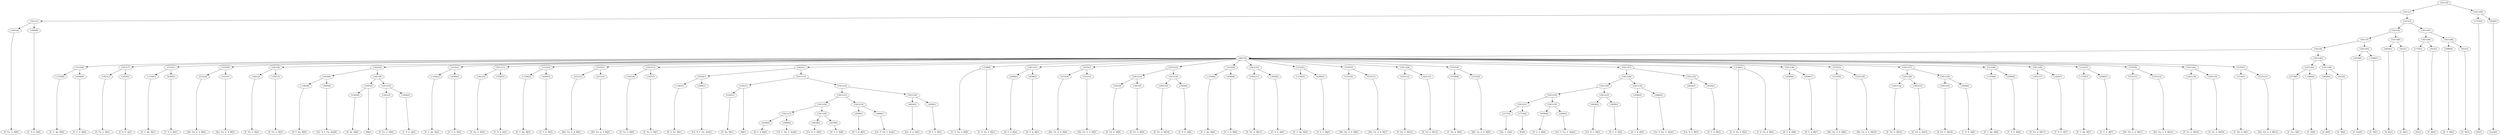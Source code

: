 digraph sample{
"L1821(0)"->"[E  Fis  G  B](0)"
"L1820(0)"->"[C  D  E  A](0)"
"L5411(2)"->"L1821(0)"
"L5411(2)"->"L1820(0)"
"L-1556(0)"->"[E  G  Ais  B](0)"
"L4360(0)"->"[C  E  G  B](0)"
"L3122(0)"->"L-1556(0)"
"L3122(0)"->"L4360(0)"
"L1821(1)"->"[E  Fis  G  B](1)"
"L1820(1)"->"[C  D  E  A](1)"
"L5411(7)"->"L1821(1)"
"L5411(7)"->"L1820(1)"
"L-1556(1)"->"[E  G  Ais  B](1)"
"L4360(1)"->"[C  E  G  B](1)"
"L3122(1)"->"L-1556(1)"
"L3122(1)"->"L4360(1)"
"L5331(0)"->"[Dis  Fis  G  A  B](0)"
"L5331(1)"->"[Dis  Fis  G  A  B](1)"
"L5355(0)"->"L5331(0)"
"L5355(0)"->"L5331(1)"
"L1821(2)"->"[E  Fis  G  B](2)"
"L1821(3)"->"[E  Fis  G  B](3)"
"L5411(8)"->"L1821(2)"
"L5411(8)"->"L1821(3)"
"L-1483(0)"->"[D  E  Fis  B](0)"
"L5045(0)"->"[Cis  D  E  Fis  Ais](0)"
"L5418(0)"->"L-1483(0)"
"L5418(0)"->"L5045(0)"
"L5345(0)"->"[D  Ais  B](0)"
"L5381(0)"->"L5345(0)"
"L5381(0)"->"[B](0)"
"L1821(4)"->"[E  Fis  G  B](4)"
"L1820(2)"->"[C  D  E  A](2)"
"L5411(10)"->"L1821(4)"
"L5411(10)"->"L1820(2)"
"L5411(9)"->"L5381(0)"
"L5411(9)"->"L5411(10)"
"L5422(0)"->"L5418(0)"
"L5422(0)"->"L5411(9)"
"L-1556(2)"->"[E  G  Ais  B](2)"
"L4360(2)"->"[C  E  G  B](2)"
"L3122(2)"->"L-1556(2)"
"L3122(2)"->"L4360(2)"
"L1821(5)"->"[E  Fis  G  B](5)"
"L1820(3)"->"[C  D  E  A](3)"
"L5411(11)"->"L1821(5)"
"L5411(11)"->"L1820(3)"
"L-1556(3)"->"[E  G  Ais  B](3)"
"L4360(3)"->"[C  E  G  B](3)"
"L3122(3)"->"L-1556(3)"
"L3122(3)"->"L4360(3)"
"L5331(2)"->"[Dis  Fis  G  A  B](2)"
"L5331(3)"->"[Dis  Fis  G  A  B](3)"
"L5355(1)"->"L5331(2)"
"L5355(1)"->"L5331(3)"
"L1821(6)"->"[E  Fis  G  B](6)"
"L1821(7)"->"[E  Fis  G  B](7)"
"L5411(12)"->"L1821(6)"
"L5411(12)"->"L1821(7)"
"L-1483(1)"->"[D  E  Fis  B](1)"
"L5045(1)"->"[Cis  D  E  Fis  Ais](1)"
"L5418(1)"->"L-1483(1)"
"L5418(1)"->"L5045(1)"
"L5345(1)"->"[D  Ais  B](1)"
"L5381(1)"->"L5345(1)"
"L5381(1)"->"[B](1)"
"L4596(0)"->"[D  G  A  B](0)"
"L2469(0)"->"[Cis  E  Fis  G  Ais](0)"
"L5411(17)"->"L4596(0)"
"L5411(17)"->"L2469(0)"
"L4424(0)"->"[Cis  D  G  B](0)"
"L2639(0)"->"[D  E  G  B](0)"
"L5411(18)"->"L4424(0)"
"L5411(18)"->"L2639(0)"
"L5411(16)"->"L5411(17)"
"L5411(16)"->"L5411(18)"
"L4596(1)"->"[D  G  A  B](1)"
"L2469(1)"->"[Cis  E  Fis  G  Ais](1)"
"L5411(19)"->"L4596(1)"
"L5411(19)"->"L2469(1)"
"L5411(15)"->"L5411(16)"
"L5411(15)"->"L5411(19)"
"L4424(1)"->"[Cis  D  G  B](1)"
"L2639(1)"->"[D  E  G  B](1)"
"L5411(20)"->"L4424(1)"
"L5411(20)"->"L2639(1)"
"L5411(14)"->"L5411(15)"
"L5411(14)"->"L5411(20)"
"L5411(13)"->"L5381(1)"
"L5411(13)"->"L5411(14)"
"L5422(1)"->"L5418(1)"
"L5422(1)"->"L5411(13)"
"L3148(0)"->"[C  D  Fis  A  B](0)"
"L3148(0)"->"[C  D  Fis  A  B](1)"
"L4596(2)"->"[D  G  A  B](2)"
"L4596(3)"->"[D  G  A  B](3)"
"L5411(21)"->"L4596(2)"
"L5411(21)"->"L4596(3)"
"L5331(4)"->"[Dis  Fis  G  A  B](4)"
"L5331(5)"->"[Dis  Fis  G  A  B](5)"
"L5355(2)"->"L5331(4)"
"L5355(2)"->"L5331(5)"
"L1821(8)"->"[E  Fis  G  B](8)"
"L1821(9)"->"[E  Fis  G  B](9)"
"L5411(23)"->"L1821(8)"
"L5411(23)"->"L1821(9)"
"L1821(10)"->"[E  Fis  G  B](10)"
"L1820(4)"->"[C  D  E  A](4)"
"L5411(24)"->"L1821(10)"
"L5411(24)"->"L1820(4)"
"L5411(22)"->"L5411(23)"
"L5411(22)"->"L5411(24)"
"L-1556(4)"->"[E  G  Ais  B](4)"
"L4360(4)"->"[C  E  G  B](4)"
"L3122(4)"->"L-1556(4)"
"L3122(4)"->"L4360(4)"
"L1821(11)"->"[E  Fis  G  B](11)"
"L1820(5)"->"[C  D  E  A](5)"
"L5411(25)"->"L1821(11)"
"L5411(25)"->"L1820(5)"
"L-1556(5)"->"[E  G  Ais  B](5)"
"L4360(5)"->"[C  E  G  B](5)"
"L3122(5)"->"L-1556(5)"
"L3122(5)"->"L4360(5)"
"L5331(6)"->"[Dis  Fis  G  A  B](6)"
"L5331(7)"->"[Dis  Fis  G  A  B](7)"
"L5355(3)"->"L5331(6)"
"L5355(3)"->"L5331(7)"
"L1821(12)"->"[E  Fis  G  B](12)"
"L1821(13)"->"[E  Fis  G  B](13)"
"L5411(26)"->"L1821(12)"
"L5411(26)"->"L1821(13)"
"L5330(0)"->"[C  Dis  A  B](0)"
"L5331(8)"->"[Dis  Fis  G  A  B](8)"
"L5355(4)"->"L5330(0)"
"L5355(4)"->"L5331(8)"
"L2137(0)"->"[Dis  E  G](0)"
"L1755(0)"->"[E](0)"
"L5411(31)"->"L2137(0)"
"L5411(31)"->"L1755(0)"
"L4596(4)"->"[D  G  A  B](4)"
"L2469(2)"->"[Cis  E  Fis  G  Ais](2)"
"L5411(32)"->"L4596(4)"
"L5411(32)"->"L2469(2)"
"L5411(30)"->"L5411(31)"
"L5411(30)"->"L5411(32)"
"L4424(2)"->"[Cis  D  G  B](2)"
"L2639(2)"->"[D  E  G  B](2)"
"L5411(33)"->"L4424(2)"
"L5411(33)"->"L2639(2)"
"L5411(29)"->"L5411(30)"
"L5411(29)"->"L5411(33)"
"L4596(5)"->"[D  G  A  B](5)"
"L2469(3)"->"[Cis  E  Fis  G  Ais](3)"
"L5411(34)"->"L4596(5)"
"L5411(34)"->"L2469(3)"
"L5411(28)"->"L5411(29)"
"L5411(28)"->"L5411(34)"
"L4424(3)"->"[Cis  D  G  B](3)"
"L2639(3)"->"[D  E  G  B](3)"
"L5411(35)"->"L4424(3)"
"L5411(35)"->"L2639(3)"
"L5411(27)"->"L5411(28)"
"L5411(27)"->"L5411(35)"
"L3148(1)"->"[C  D  Fis  A  B](2)"
"L3148(1)"->"[C  D  Fis  A  B](3)"
"L4596(6)"->"[D  G  A  B](6)"
"L4596(7)"->"[D  G  A  B](7)"
"L5411(36)"->"L4596(6)"
"L5411(36)"->"L4596(7)"
"L5331(9)"->"[Dis  Fis  G  A  B](9)"
"L5331(10)"->"[Dis  Fis  G  A  B](10)"
"L5355(5)"->"L5331(9)"
"L5355(5)"->"L5331(10)"
"L1821(14)"->"[E  Fis  G  B](14)"
"L1821(15)"->"[E  Fis  G  B](15)"
"L5411(38)"->"L1821(14)"
"L5411(38)"->"L1821(15)"
"L1821(16)"->"[E  Fis  G  B](16)"
"L1820(6)"->"[C  D  E  A](6)"
"L5411(39)"->"L1821(16)"
"L5411(39)"->"L1820(6)"
"L5411(37)"->"L5411(38)"
"L5411(37)"->"L5411(39)"
"L-1556(6)"->"[E  G  Ais  B](6)"
"L4360(6)"->"[C  E  G  B](6)"
"L3122(6)"->"L-1556(6)"
"L3122(6)"->"L4360(6)"
"L1821(17)"->"[E  Fis  G  B](17)"
"L1820(7)"->"[C  D  E  A](7)"
"L5411(40)"->"L1821(17)"
"L5411(40)"->"L1820(7)"
"L-1556(7)"->"[E  G  Ais  B](7)"
"L4360(7)"->"[C  E  G  B](7)"
"L3122(7)"->"L-1556(7)"
"L3122(7)"->"L4360(7)"
"L5331(11)"->"[Dis  Fis  G  A  B](11)"
"L5331(12)"->"[Dis  Fis  G  A  B](12)"
"L5355(6)"->"L5331(11)"
"L5355(6)"->"L5331(12)"
"L1821(18)"->"[E  Fis  G  B](18)"
"L1821(19)"->"[E  Fis  G  B](19)"
"L5411(41)"->"L1821(18)"
"L5411(41)"->"L1821(19)"
"L5330(1)"->"[C  Dis  A  B](1)"
"L5331(13)"->"[Dis  Fis  G  A  B](13)"
"L5355(7)"->"L5330(1)"
"L5355(7)"->"L5331(13)"
"L5421(0)"->"L3122(0)"
"L5421(0)"->"L5411(7)"
"L5421(0)"->"L3122(1)"
"L5421(0)"->"L5355(0)"
"L5421(0)"->"L5411(8)"
"L5421(0)"->"L5422(0)"
"L5421(0)"->"L3122(2)"
"L5421(0)"->"L5411(11)"
"L5421(0)"->"L3122(3)"
"L5421(0)"->"L5355(1)"
"L5421(0)"->"L5411(12)"
"L5421(0)"->"L5422(1)"
"L5421(0)"->"L3148(0)"
"L5421(0)"->"L5411(21)"
"L5421(0)"->"L5355(2)"
"L5421(0)"->"L5411(22)"
"L5421(0)"->"L3122(4)"
"L5421(0)"->"L5411(25)"
"L5421(0)"->"L3122(5)"
"L5421(0)"->"L5355(3)"
"L5421(0)"->"L5411(26)"
"L5421(0)"->"L5355(4)"
"L5421(0)"->"L5411(27)"
"L5421(0)"->"L3148(1)"
"L5421(0)"->"L5411(36)"
"L5421(0)"->"L5355(5)"
"L5421(0)"->"L5411(37)"
"L5421(0)"->"L3122(6)"
"L5421(0)"->"L5411(40)"
"L5421(0)"->"L3122(7)"
"L5421(0)"->"L5355(6)"
"L5421(0)"->"L5411(41)"
"L5421(0)"->"L5355(7)"
"L2778(0)"->"[E  Fis  G](0)"
"L-1486(0)"->"[C  D](0)"
"L5411(43)"->"L2778(0)"
"L5411(43)"->"L-1486(0)"
"L4624(0)"->"[A  B](0)"
"L915(0)"->"[C  B](0)"
"L5411(44)"->"L4624(0)"
"L5411(44)"->"L915(0)"
"L5411(42)"->"L5411(43)"
"L5411(42)"->"L5411(44)"
"L5411(6)"->"L5421(0)"
"L5411(6)"->"L5411(42)"
"L4234(0)"->"[E  Fis](0)"
"L-1486(1)"->"[C  D](1)"
"L5411(45)"->"L4234(0)"
"L5411(45)"->"L-1486(1)"
"L5411(5)"->"L5411(6)"
"L5411(5)"->"L5411(45)"
"L4624(1)"->"[A  B](1)"
"L915(1)"->"[C  B](1)"
"L5411(46)"->"L4624(1)"
"L5411(46)"->"L915(1)"
"L5411(4)"->"L5411(5)"
"L5411(4)"->"L5411(46)"
"L1755(1)"->"[E](1)"
"L915(2)"->"[C  B](2)"
"L5411(48)"->"L1755(1)"
"L5411(48)"->"L915(2)"
"L2960(0)"->"[E  G  B](0)"
"L915(3)"->"[C  B](3)"
"L5411(49)"->"L2960(0)"
"L5411(49)"->"L915(3)"
"L5411(47)"->"L5411(48)"
"L5411(47)"->"L5411(49)"
"L5411(3)"->"L5411(4)"
"L5411(3)"->"L5411(47)"
"L5411(1)"->"L5411(2)"
"L5411(1)"->"L5411(3)"
"L1755(2)"->"[E](2)"
"L826(0)"->"[rest](0)"
"L5411(50)"->"L1755(2)"
"L5411(50)"->"L826(0)"
"L5411(0)"->"L5411(1)"
"L5411(0)"->"L5411(50)"
{rank = min; "L5411(0)"}
{rank = same; "L5411(1)"; "L5411(50)";}
{rank = same; "L5411(2)"; "L5411(3)"; "L1755(2)"; "L826(0)";}
{rank = same; "L1821(0)"; "L1820(0)"; "L5411(4)"; "L5411(47)";}
{rank = same; "L5411(5)"; "L5411(46)"; "L5411(48)"; "L5411(49)";}
{rank = same; "L5411(6)"; "L5411(45)"; "L4624(1)"; "L915(1)"; "L1755(1)"; "L915(2)"; "L2960(0)"; "L915(3)";}
{rank = same; "L5421(0)"; "L5411(42)"; "L4234(0)"; "L-1486(1)";}
{rank = same; "L3122(0)"; "L5411(7)"; "L3122(1)"; "L5355(0)"; "L5411(8)"; "L5422(0)"; "L3122(2)"; "L5411(11)"; "L3122(3)"; "L5355(1)"; "L5411(12)"; "L5422(1)"; "L3148(0)"; "L5411(21)"; "L5355(2)"; "L5411(22)"; "L3122(4)"; "L5411(25)"; "L3122(5)"; "L5355(3)"; "L5411(26)"; "L5355(4)"; "L5411(27)"; "L3148(1)"; "L5411(36)"; "L5355(5)"; "L5411(37)"; "L3122(6)"; "L5411(40)"; "L3122(7)"; "L5355(6)"; "L5411(41)"; "L5355(7)"; "L5411(43)"; "L5411(44)";}
{rank = same; "L-1556(0)"; "L4360(0)"; "L1821(1)"; "L1820(1)"; "L-1556(1)"; "L4360(1)"; "L5331(0)"; "L5331(1)"; "L1821(2)"; "L1821(3)"; "L5418(0)"; "L5411(9)"; "L-1556(2)"; "L4360(2)"; "L1821(5)"; "L1820(3)"; "L-1556(3)"; "L4360(3)"; "L5331(2)"; "L5331(3)"; "L1821(6)"; "L1821(7)"; "L5418(1)"; "L5411(13)"; "L4596(2)"; "L4596(3)"; "L5331(4)"; "L5331(5)"; "L5411(23)"; "L5411(24)"; "L-1556(4)"; "L4360(4)"; "L1821(11)"; "L1820(5)"; "L-1556(5)"; "L4360(5)"; "L5331(6)"; "L5331(7)"; "L1821(12)"; "L1821(13)"; "L5330(0)"; "L5331(8)"; "L5411(28)"; "L5411(35)"; "L4596(6)"; "L4596(7)"; "L5331(9)"; "L5331(10)"; "L5411(38)"; "L5411(39)"; "L-1556(6)"; "L4360(6)"; "L1821(17)"; "L1820(7)"; "L-1556(7)"; "L4360(7)"; "L5331(11)"; "L5331(12)"; "L1821(18)"; "L1821(19)"; "L5330(1)"; "L5331(13)"; "L2778(0)"; "L-1486(0)"; "L4624(0)"; "L915(0)";}
{rank = same; "L-1483(0)"; "L5045(0)"; "L5381(0)"; "L5411(10)"; "L-1483(1)"; "L5045(1)"; "L5381(1)"; "L5411(14)"; "L1821(8)"; "L1821(9)"; "L1821(10)"; "L1820(4)"; "L5411(29)"; "L5411(34)"; "L4424(3)"; "L2639(3)"; "L1821(14)"; "L1821(15)"; "L1821(16)"; "L1820(6)";}
{rank = same; "L5345(0)"; "L1821(4)"; "L1820(2)"; "L5345(1)"; "L5411(15)"; "L5411(20)"; "L5411(30)"; "L5411(33)"; "L4596(5)"; "L2469(3)";}
{rank = same; "L5411(16)"; "L5411(19)"; "L4424(1)"; "L2639(1)"; "L5411(31)"; "L5411(32)"; "L4424(2)"; "L2639(2)";}
{rank = same; "L5411(17)"; "L5411(18)"; "L4596(1)"; "L2469(1)"; "L2137(0)"; "L1755(0)"; "L4596(4)"; "L2469(2)";}
{rank = same; "L4596(0)"; "L2469(0)"; "L4424(0)"; "L2639(0)";}
{rank = max; "[A  B](0)"; "[A  B](1)"; "[B](0)"; "[B](1)"; "[C  B](0)"; "[C  B](1)"; "[C  B](2)"; "[C  B](3)"; "[C  D  E  A](0)"; "[C  D  E  A](1)"; "[C  D  E  A](2)"; "[C  D  E  A](3)"; "[C  D  E  A](4)"; "[C  D  E  A](5)"; "[C  D  E  A](6)"; "[C  D  E  A](7)"; "[C  D  Fis  A  B](0)"; "[C  D  Fis  A  B](1)"; "[C  D  Fis  A  B](2)"; "[C  D  Fis  A  B](3)"; "[C  D](0)"; "[C  D](1)"; "[C  Dis  A  B](0)"; "[C  Dis  A  B](1)"; "[C  E  G  B](0)"; "[C  E  G  B](1)"; "[C  E  G  B](2)"; "[C  E  G  B](3)"; "[C  E  G  B](4)"; "[C  E  G  B](5)"; "[C  E  G  B](6)"; "[C  E  G  B](7)"; "[Cis  D  E  Fis  Ais](0)"; "[Cis  D  E  Fis  Ais](1)"; "[Cis  D  G  B](0)"; "[Cis  D  G  B](1)"; "[Cis  D  G  B](2)"; "[Cis  D  G  B](3)"; "[Cis  E  Fis  G  Ais](0)"; "[Cis  E  Fis  G  Ais](1)"; "[Cis  E  Fis  G  Ais](2)"; "[Cis  E  Fis  G  Ais](3)"; "[D  Ais  B](0)"; "[D  Ais  B](1)"; "[D  E  Fis  B](0)"; "[D  E  Fis  B](1)"; "[D  E  G  B](0)"; "[D  E  G  B](1)"; "[D  E  G  B](2)"; "[D  E  G  B](3)"; "[D  G  A  B](0)"; "[D  G  A  B](1)"; "[D  G  A  B](2)"; "[D  G  A  B](3)"; "[D  G  A  B](4)"; "[D  G  A  B](5)"; "[D  G  A  B](6)"; "[D  G  A  B](7)"; "[Dis  E  G](0)"; "[Dis  Fis  G  A  B](0)"; "[Dis  Fis  G  A  B](1)"; "[Dis  Fis  G  A  B](10)"; "[Dis  Fis  G  A  B](11)"; "[Dis  Fis  G  A  B](12)"; "[Dis  Fis  G  A  B](13)"; "[Dis  Fis  G  A  B](2)"; "[Dis  Fis  G  A  B](3)"; "[Dis  Fis  G  A  B](4)"; "[Dis  Fis  G  A  B](5)"; "[Dis  Fis  G  A  B](6)"; "[Dis  Fis  G  A  B](7)"; "[Dis  Fis  G  A  B](8)"; "[Dis  Fis  G  A  B](9)"; "[E  Fis  G  B](0)"; "[E  Fis  G  B](1)"; "[E  Fis  G  B](10)"; "[E  Fis  G  B](11)"; "[E  Fis  G  B](12)"; "[E  Fis  G  B](13)"; "[E  Fis  G  B](14)"; "[E  Fis  G  B](15)"; "[E  Fis  G  B](16)"; "[E  Fis  G  B](17)"; "[E  Fis  G  B](18)"; "[E  Fis  G  B](19)"; "[E  Fis  G  B](2)"; "[E  Fis  G  B](3)"; "[E  Fis  G  B](4)"; "[E  Fis  G  B](5)"; "[E  Fis  G  B](6)"; "[E  Fis  G  B](7)"; "[E  Fis  G  B](8)"; "[E  Fis  G  B](9)"; "[E  Fis  G](0)"; "[E  Fis](0)"; "[E  G  Ais  B](0)"; "[E  G  Ais  B](1)"; "[E  G  Ais  B](2)"; "[E  G  Ais  B](3)"; "[E  G  Ais  B](4)"; "[E  G  Ais  B](5)"; "[E  G  Ais  B](6)"; "[E  G  Ais  B](7)"; "[E  G  B](0)"; "[E](0)"; "[E](1)"; "[E](2)"; "[rest](0)";}
}